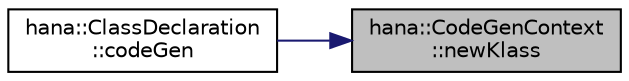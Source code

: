 digraph "hana::CodeGenContext::newKlass"
{
 // LATEX_PDF_SIZE
  edge [fontname="Helvetica",fontsize="10",labelfontname="Helvetica",labelfontsize="10"];
  node [fontname="Helvetica",fontsize="10",shape=record];
  rankdir="RL";
  Node1 [label="hana::CodeGenContext\l::newKlass",height=0.2,width=0.4,color="black", fillcolor="grey75", style="filled", fontcolor="black",tooltip=" "];
  Node1 -> Node2 [dir="back",color="midnightblue",fontsize="10",style="solid",fontname="Helvetica"];
  Node2 [label="hana::ClassDeclaration\l::codeGen",height=0.2,width=0.4,color="black", fillcolor="white", style="filled",URL="$classhana_1_1_class_declaration.html#a7d3f15235ec821d2746a51472711732d",tooltip=" "];
}

